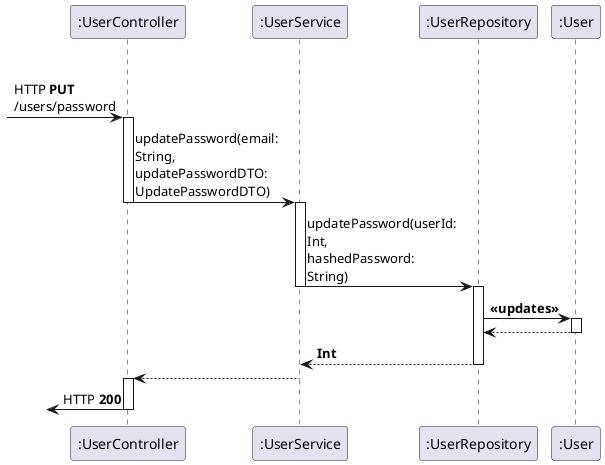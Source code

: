 @startuml
'https://plantuml.com/sequence-diagram

skinparam MaxMessageSize 100
participant ":UserController" as Controller
participant ":UserService" as Service
participant ":UserRepository" as UserRepository
participant ":User" as User

group HTTP PUT /users
    ?-> Controller    : HTTP **PUT** /users/password
    activate Controller

    Controller -> Service: updatePassword(email: String, updatePasswordDTO: UpdatePasswordDTO)
    deactivate Controller
    activate Service

    Service -> UserRepository: updatePassword(userId: Int, hashedPassword: String)
    deactivate Service
    activate UserRepository
    UserRepository -> User:**<<updates>>**
    activate User
    UserRepository <-- User:
    deactivate User
    Service <-- UserRepository: **Int**
    deactivate UserRepository
    Controller <-- Service:

    activate Controller
            ?<- Controller    : HTTP **200**
            deactivate

@enduml